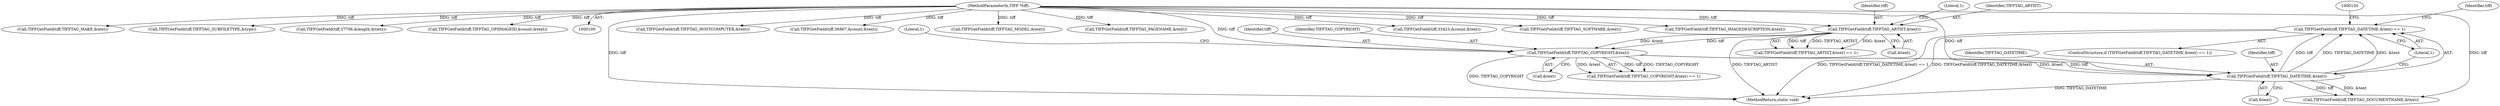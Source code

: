 digraph "1_ImageMagick_b61d35eaccc0a7ddeff8a1c3abfcd0a43ccf210b_0@del" {
"1000142" [label="(Call,TIFFGetField(tiff,TIFFTAG_DATETIME,&text) == 1)"];
"1000143" [label="(Call,TIFFGetField(tiff,TIFFTAG_DATETIME,&text))"];
"1000128" [label="(Call,TIFFGetField(tiff,TIFFTAG_COPYRIGHT,&text))"];
"1000113" [label="(Call,TIFFGetField(tiff,TIFFTAG_ARTIST,&text))"];
"1000101" [label="(MethodParameterIn,TIFF *tiff)"];
"1000145" [label="(Identifier,TIFFTAG_DATETIME)"];
"1000173" [label="(Call,TIFFGetField(tiff,TIFFTAG_HOSTCOMPUTER,&text))"];
"1000101" [label="(MethodParameterIn,TIFF *tiff)"];
"1000131" [label="(Call,&text)"];
"1000112" [label="(Call,TIFFGetField(tiff,TIFFTAG_ARTIST,&text) == 1)"];
"1000115" [label="(Identifier,TIFFTAG_ARTIST)"];
"1000333" [label="(Call,TIFFGetField(tiff,36867,&count,&text))"];
"1000128" [label="(Call,TIFFGetField(tiff,TIFFTAG_COPYRIGHT,&text))"];
"1000130" [label="(Identifier,TIFFTAG_COPYRIGHT)"];
"1000218" [label="(Call,TIFFGetField(tiff,TIFFTAG_MODEL,&text))"];
"1000268" [label="(Call,TIFFGetField(tiff,TIFFTAG_PAGENAME,&text))"];
"1000298" [label="(Call,TIFFGetField(tiff,33423,&count,&text))"];
"1000129" [label="(Identifier,tiff)"];
"1000436" [label="(MethodReturn,static void)"];
"1000283" [label="(Call,TIFFGetField(tiff,TIFFTAG_SOFTWARE,&text))"];
"1000144" [label="(Identifier,tiff)"];
"1000114" [label="(Identifier,tiff)"];
"1000188" [label="(Call,TIFFGetField(tiff,TIFFTAG_IMAGEDESCRIPTION,&text))"];
"1000116" [label="(Call,&text)"];
"1000141" [label="(ControlStructure,if (TIFFGetField(tiff,TIFFTAG_DATETIME,&text) == 1))"];
"1000203" [label="(Call,TIFFGetField(tiff,TIFFTAG_MAKE,&text))"];
"1000368" [label="(Call,TIFFGetField(tiff,TIFFTAG_SUBFILETYPE,&type))"];
"1000142" [label="(Call,TIFFGetField(tiff,TIFFTAG_DATETIME,&text) == 1)"];
"1000133" [label="(Literal,1)"];
"1000411" [label="(Call,TIFFGetField(tiff,37706,&length,&tietz))"];
"1000118" [label="(Literal,1)"];
"1000127" [label="(Call,TIFFGetField(tiff,TIFFTAG_COPYRIGHT,&text) == 1)"];
"1000148" [label="(Literal,1)"];
"1000113" [label="(Call,TIFFGetField(tiff,TIFFTAG_ARTIST,&text))"];
"1000159" [label="(Identifier,tiff)"];
"1000146" [label="(Call,&text)"];
"1000158" [label="(Call,TIFFGetField(tiff,TIFFTAG_DOCUMENTNAME,&text))"];
"1000143" [label="(Call,TIFFGetField(tiff,TIFFTAG_DATETIME,&text))"];
"1000233" [label="(Call,TIFFGetField(tiff,TIFFTAG_OPIIMAGEID,&count,&text))"];
"1000142" -> "1000141"  [label="AST: "];
"1000142" -> "1000148"  [label="CFG: "];
"1000143" -> "1000142"  [label="AST: "];
"1000148" -> "1000142"  [label="AST: "];
"1000150" -> "1000142"  [label="CFG: "];
"1000159" -> "1000142"  [label="CFG: "];
"1000142" -> "1000436"  [label="DDG: TIFFGetField(tiff,TIFFTAG_DATETIME,&text) == 1"];
"1000142" -> "1000436"  [label="DDG: TIFFGetField(tiff,TIFFTAG_DATETIME,&text)"];
"1000143" -> "1000142"  [label="DDG: tiff"];
"1000143" -> "1000142"  [label="DDG: TIFFTAG_DATETIME"];
"1000143" -> "1000142"  [label="DDG: &text"];
"1000143" -> "1000146"  [label="CFG: "];
"1000144" -> "1000143"  [label="AST: "];
"1000145" -> "1000143"  [label="AST: "];
"1000146" -> "1000143"  [label="AST: "];
"1000148" -> "1000143"  [label="CFG: "];
"1000143" -> "1000436"  [label="DDG: TIFFTAG_DATETIME"];
"1000128" -> "1000143"  [label="DDG: tiff"];
"1000128" -> "1000143"  [label="DDG: &text"];
"1000101" -> "1000143"  [label="DDG: tiff"];
"1000143" -> "1000158"  [label="DDG: tiff"];
"1000143" -> "1000158"  [label="DDG: &text"];
"1000128" -> "1000127"  [label="AST: "];
"1000128" -> "1000131"  [label="CFG: "];
"1000129" -> "1000128"  [label="AST: "];
"1000130" -> "1000128"  [label="AST: "];
"1000131" -> "1000128"  [label="AST: "];
"1000133" -> "1000128"  [label="CFG: "];
"1000128" -> "1000436"  [label="DDG: TIFFTAG_COPYRIGHT"];
"1000128" -> "1000127"  [label="DDG: tiff"];
"1000128" -> "1000127"  [label="DDG: TIFFTAG_COPYRIGHT"];
"1000128" -> "1000127"  [label="DDG: &text"];
"1000113" -> "1000128"  [label="DDG: tiff"];
"1000113" -> "1000128"  [label="DDG: &text"];
"1000101" -> "1000128"  [label="DDG: tiff"];
"1000113" -> "1000112"  [label="AST: "];
"1000113" -> "1000116"  [label="CFG: "];
"1000114" -> "1000113"  [label="AST: "];
"1000115" -> "1000113"  [label="AST: "];
"1000116" -> "1000113"  [label="AST: "];
"1000118" -> "1000113"  [label="CFG: "];
"1000113" -> "1000436"  [label="DDG: TIFFTAG_ARTIST"];
"1000113" -> "1000112"  [label="DDG: tiff"];
"1000113" -> "1000112"  [label="DDG: TIFFTAG_ARTIST"];
"1000113" -> "1000112"  [label="DDG: &text"];
"1000101" -> "1000113"  [label="DDG: tiff"];
"1000101" -> "1000100"  [label="AST: "];
"1000101" -> "1000436"  [label="DDG: tiff"];
"1000101" -> "1000158"  [label="DDG: tiff"];
"1000101" -> "1000173"  [label="DDG: tiff"];
"1000101" -> "1000188"  [label="DDG: tiff"];
"1000101" -> "1000203"  [label="DDG: tiff"];
"1000101" -> "1000218"  [label="DDG: tiff"];
"1000101" -> "1000233"  [label="DDG: tiff"];
"1000101" -> "1000268"  [label="DDG: tiff"];
"1000101" -> "1000283"  [label="DDG: tiff"];
"1000101" -> "1000298"  [label="DDG: tiff"];
"1000101" -> "1000333"  [label="DDG: tiff"];
"1000101" -> "1000368"  [label="DDG: tiff"];
"1000101" -> "1000411"  [label="DDG: tiff"];
}
